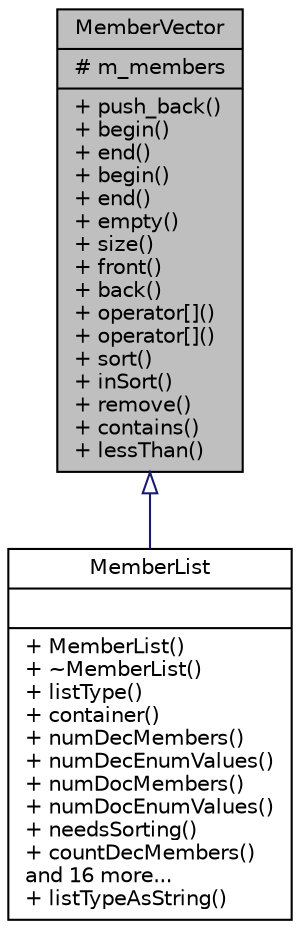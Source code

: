 digraph "MemberVector"
{
 // LATEX_PDF_SIZE
  edge [fontname="Helvetica",fontsize="10",labelfontname="Helvetica",labelfontsize="10"];
  node [fontname="Helvetica",fontsize="10",shape=record];
  Node1 [label="{MemberVector\n|# m_members\l|+ push_back()\l+ begin()\l+ end()\l+ begin()\l+ end()\l+ empty()\l+ size()\l+ front()\l+ back()\l+ operator[]()\l+ operator[]()\l+ sort()\l+ inSort()\l+ remove()\l+ contains()\l+ lessThan()\l}",height=0.2,width=0.4,color="black", fillcolor="grey75", style="filled", fontcolor="black",tooltip=" "];
  Node1 -> Node2 [dir="back",color="midnightblue",fontsize="10",style="solid",arrowtail="onormal",fontname="Helvetica"];
  Node2 [label="{MemberList\n||+ MemberList()\l+ ~MemberList()\l+ listType()\l+ container()\l+ numDecMembers()\l+ numDecEnumValues()\l+ numDocMembers()\l+ numDocEnumValues()\l+ needsSorting()\l+ countDecMembers()\land 16 more...\l+ listTypeAsString()\l}",height=0.2,width=0.4,color="black", fillcolor="white", style="filled",URL="$classMemberList.html",tooltip=" "];
}
